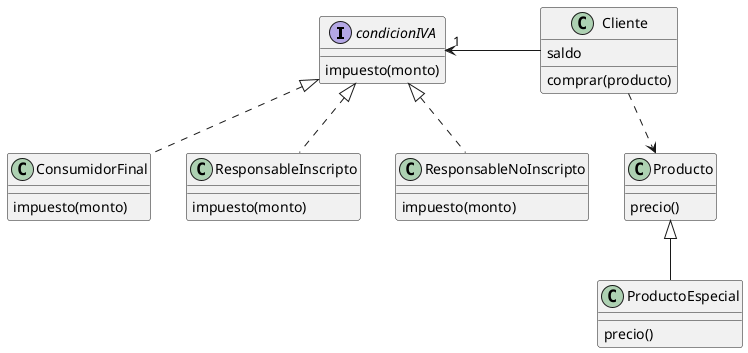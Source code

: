 @startuml example
interface condicionIVA {
    impuesto(monto)
}

class ConsumidorFinal {
    impuesto(monto)
}

class ResponsableInscripto {
    impuesto(monto)
}

class ResponsableNoInscripto {
    impuesto(monto)
}

class Cliente{
    saldo
    comprar(producto)
}

Cliente -left-> "1" condicionIVA

ConsumidorFinal .up.|> condicionIVA
ResponsableInscripto .up.|> condicionIVA
ResponsableNoInscripto .up.|> condicionIVA

class Producto {
    precio()
}

Cliente .down.> Producto

class ProductoEspecial {
    precio()
}

Producto <|-- ProductoEspecial

@enduml